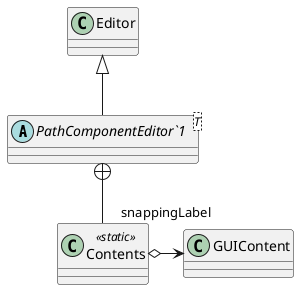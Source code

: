 @startuml
abstract class "PathComponentEditor`1"<T> {
}
class Contents <<static>> {
}
Editor <|-- "PathComponentEditor`1"
"PathComponentEditor`1" +-- Contents
Contents o-> "snappingLabel" GUIContent
@enduml
